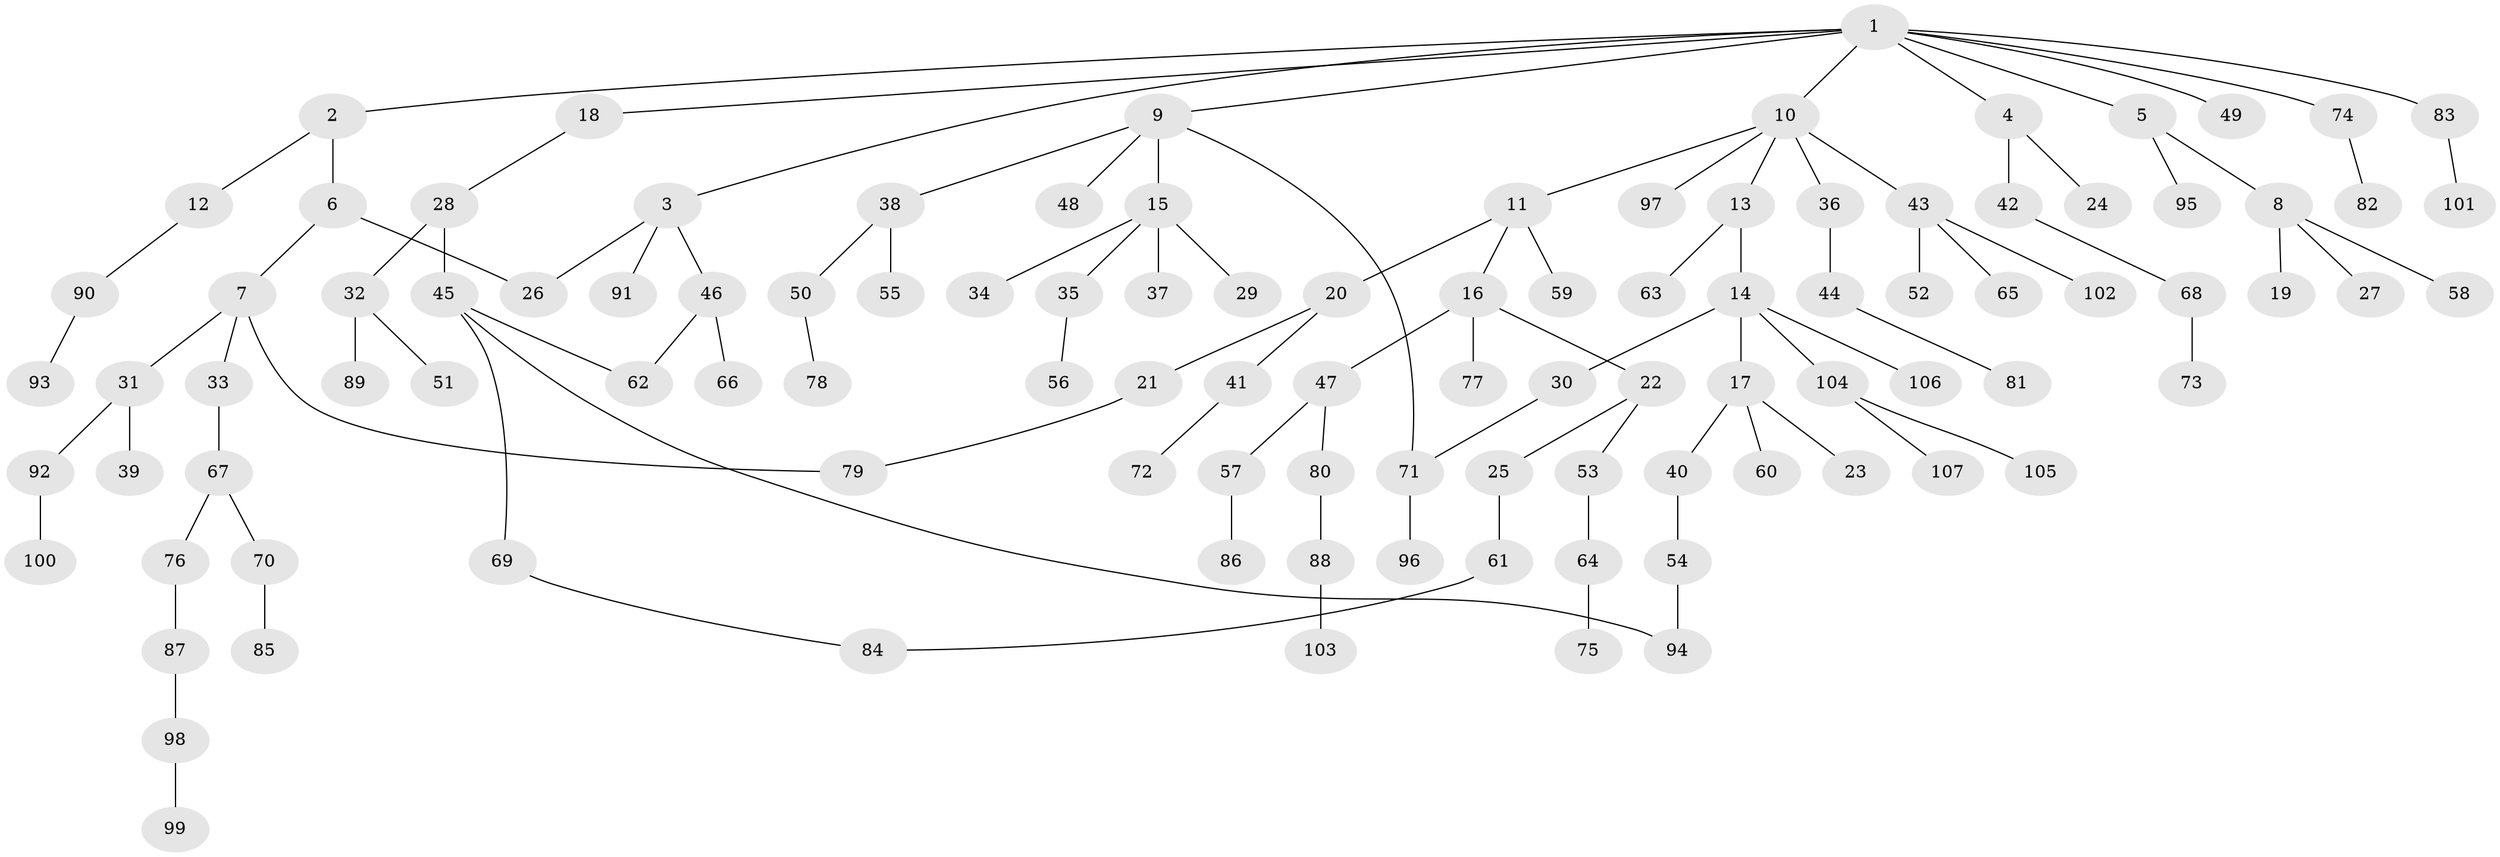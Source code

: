 // Generated by graph-tools (version 1.1) at 2025/34/03/09/25 02:34:28]
// undirected, 107 vertices, 112 edges
graph export_dot {
graph [start="1"]
  node [color=gray90,style=filled];
  1;
  2;
  3;
  4;
  5;
  6;
  7;
  8;
  9;
  10;
  11;
  12;
  13;
  14;
  15;
  16;
  17;
  18;
  19;
  20;
  21;
  22;
  23;
  24;
  25;
  26;
  27;
  28;
  29;
  30;
  31;
  32;
  33;
  34;
  35;
  36;
  37;
  38;
  39;
  40;
  41;
  42;
  43;
  44;
  45;
  46;
  47;
  48;
  49;
  50;
  51;
  52;
  53;
  54;
  55;
  56;
  57;
  58;
  59;
  60;
  61;
  62;
  63;
  64;
  65;
  66;
  67;
  68;
  69;
  70;
  71;
  72;
  73;
  74;
  75;
  76;
  77;
  78;
  79;
  80;
  81;
  82;
  83;
  84;
  85;
  86;
  87;
  88;
  89;
  90;
  91;
  92;
  93;
  94;
  95;
  96;
  97;
  98;
  99;
  100;
  101;
  102;
  103;
  104;
  105;
  106;
  107;
  1 -- 2;
  1 -- 3;
  1 -- 4;
  1 -- 5;
  1 -- 9;
  1 -- 10;
  1 -- 18;
  1 -- 49;
  1 -- 74;
  1 -- 83;
  2 -- 6;
  2 -- 12;
  3 -- 46;
  3 -- 91;
  3 -- 26;
  4 -- 24;
  4 -- 42;
  5 -- 8;
  5 -- 95;
  6 -- 7;
  6 -- 26;
  7 -- 31;
  7 -- 33;
  7 -- 79;
  8 -- 19;
  8 -- 27;
  8 -- 58;
  9 -- 15;
  9 -- 38;
  9 -- 48;
  9 -- 71;
  10 -- 11;
  10 -- 13;
  10 -- 36;
  10 -- 43;
  10 -- 97;
  11 -- 16;
  11 -- 20;
  11 -- 59;
  12 -- 90;
  13 -- 14;
  13 -- 63;
  14 -- 17;
  14 -- 30;
  14 -- 104;
  14 -- 106;
  15 -- 29;
  15 -- 34;
  15 -- 35;
  15 -- 37;
  16 -- 22;
  16 -- 47;
  16 -- 77;
  17 -- 23;
  17 -- 40;
  17 -- 60;
  18 -- 28;
  20 -- 21;
  20 -- 41;
  21 -- 79;
  22 -- 25;
  22 -- 53;
  25 -- 61;
  28 -- 32;
  28 -- 45;
  30 -- 71;
  31 -- 39;
  31 -- 92;
  32 -- 51;
  32 -- 89;
  33 -- 67;
  35 -- 56;
  36 -- 44;
  38 -- 50;
  38 -- 55;
  40 -- 54;
  41 -- 72;
  42 -- 68;
  43 -- 52;
  43 -- 65;
  43 -- 102;
  44 -- 81;
  45 -- 62;
  45 -- 69;
  45 -- 94;
  46 -- 66;
  46 -- 62;
  47 -- 57;
  47 -- 80;
  50 -- 78;
  53 -- 64;
  54 -- 94;
  57 -- 86;
  61 -- 84;
  64 -- 75;
  67 -- 70;
  67 -- 76;
  68 -- 73;
  69 -- 84;
  70 -- 85;
  71 -- 96;
  74 -- 82;
  76 -- 87;
  80 -- 88;
  83 -- 101;
  87 -- 98;
  88 -- 103;
  90 -- 93;
  92 -- 100;
  98 -- 99;
  104 -- 105;
  104 -- 107;
}
